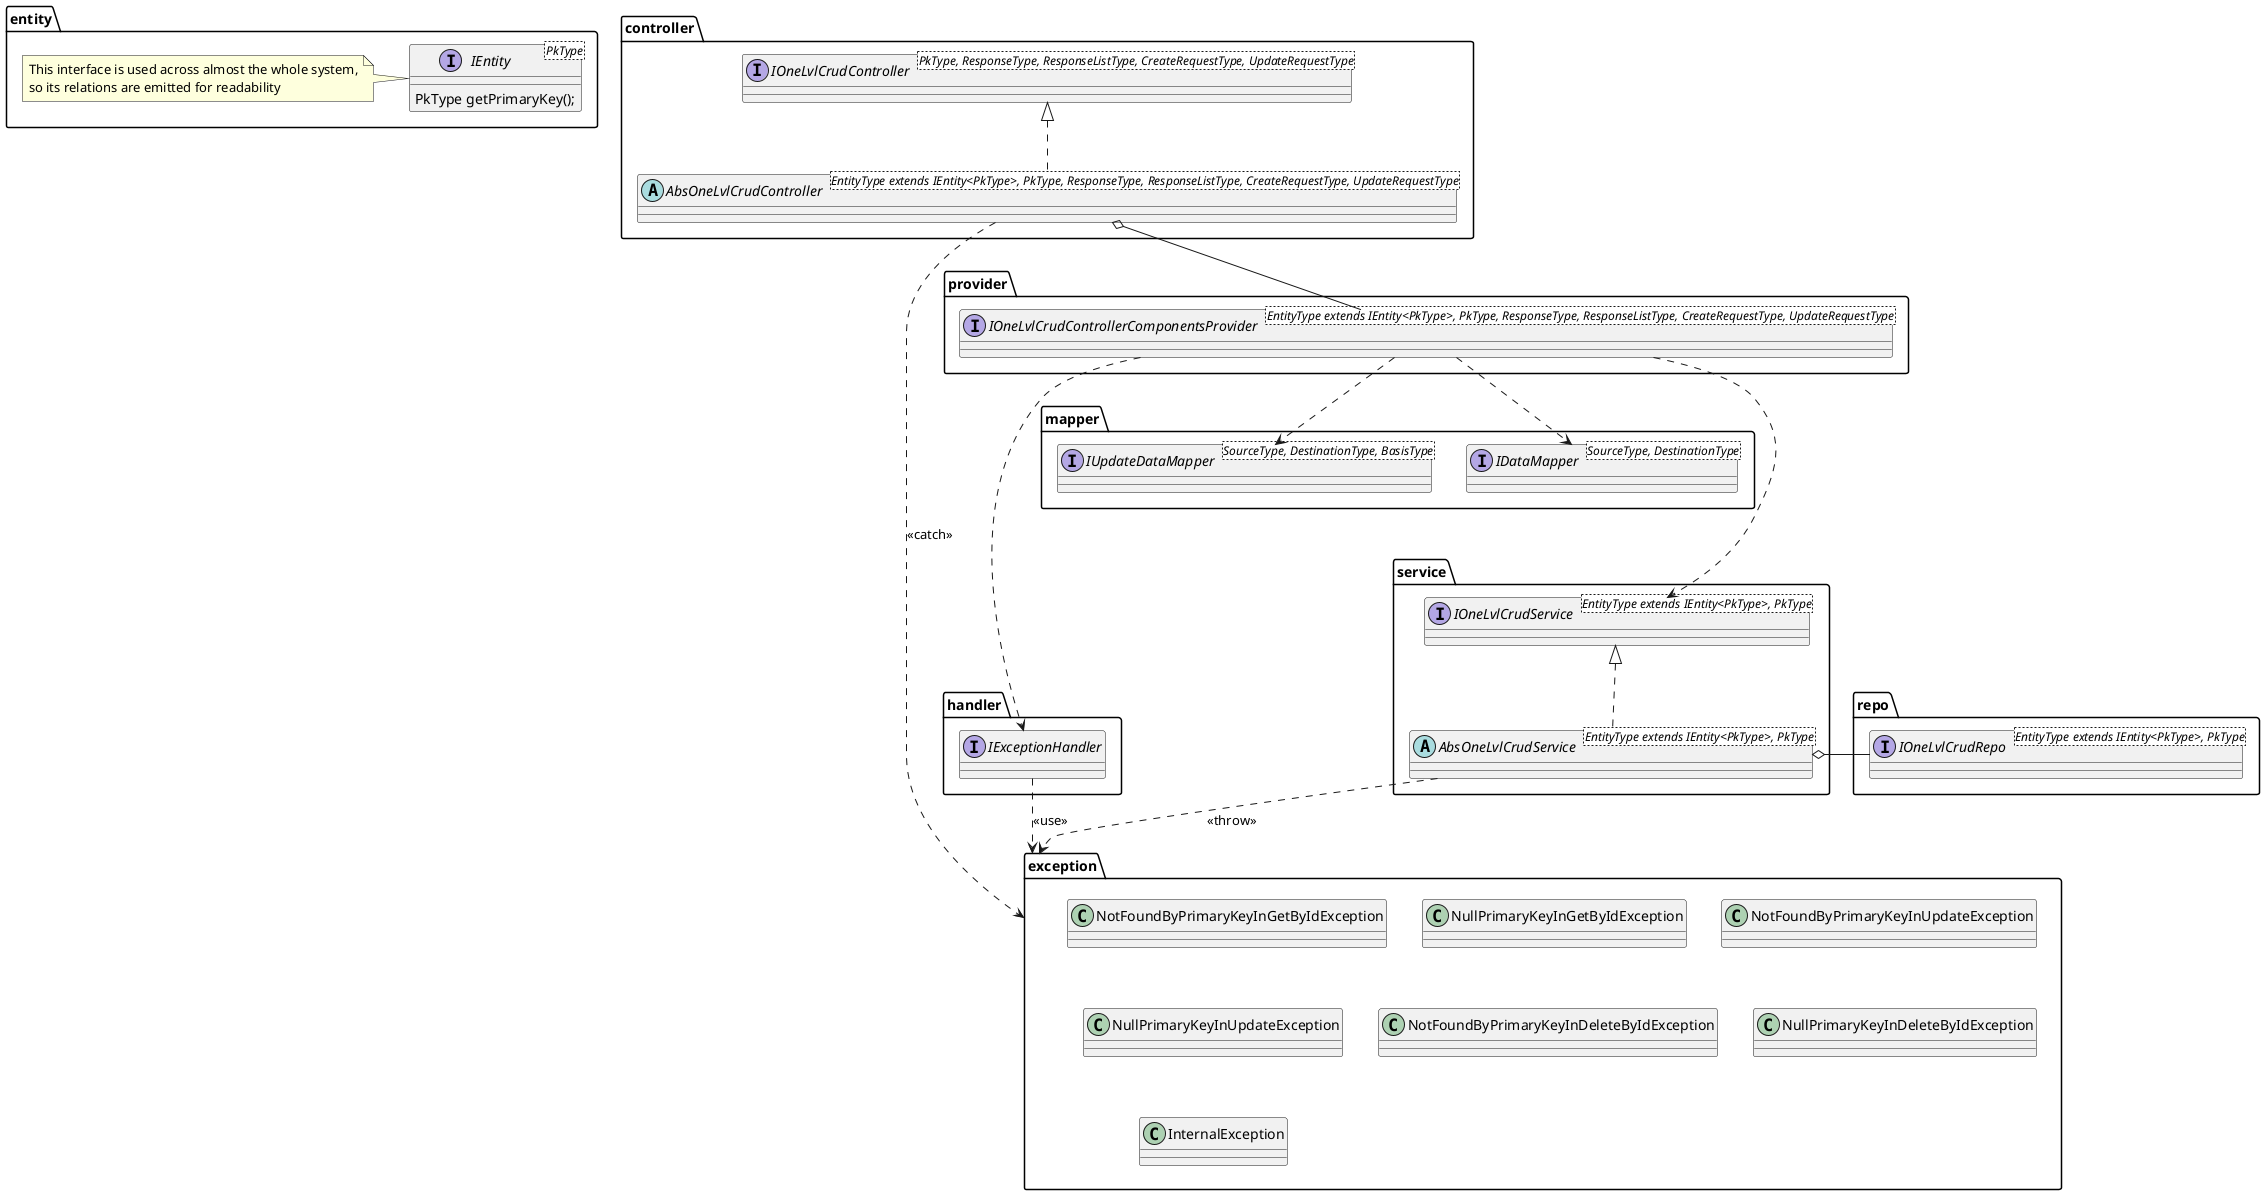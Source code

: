 @startuml
package exception <<Folder>> {
    class NotFoundByPrimaryKeyInGetByIdException
    class NullPrimaryKeyInGetByIdException
    class NotFoundByPrimaryKeyInUpdateException
    class NullPrimaryKeyInUpdateException
    class NotFoundByPrimaryKeyInDeleteByIdException
    class NullPrimaryKeyInDeleteByIdException
    class InternalException
}

package entity <<Folder>> {
    ' Interface that has to be implemented by entities
    ' It has the method for retrieving a primary key of an entity
    interface IEntity<PkType> {
        PkType getPrimaryKey();
    }
    note left of IEntity
        This interface is used across almost the whole system,
        so its relations are emitted for readability
    end note
}

package mapper <<Folder>> {
    ' Interfaces for mapping data (Entity -> Response, Request -> Entity, etc.)
    interface IDataMapper<SourceType, DestinationType>

    ' This interface basically used for mapping an update request to an entity
    interface IUpdateDataMapper<SourceType, DestinationType, BasisType>
}

package repo <<Folder>> {
    ' Interface that has to be implemented by repositories to be able to use in OneLvlCrudService
    interface IOneLvlCrudRepo<EntityType extends IEntity<PkType>, PkType>
}

package handler <<Folder>> {
    ' Clients implement this interface to handle errors appearing in controllers
    interface IExceptionHandler

    IExceptionHandler ..> exception : <<use>>
}

package service <<Folder>> {
    ' Interface for one level crud services
    interface IOneLvlCrudService<EntityType extends IEntity<PkType>, PkType>

    ' Abstract service implementing a logic of one level crud service
    abstract AbsOneLvlCrudService<EntityType extends IEntity<PkType>, PkType> implements IOneLvlCrudService

    AbsOneLvlCrudService o- IOneLvlCrudRepo
    AbsOneLvlCrudService ..> exception : <<throw>>
}

package provider <<Folder>> {
    ' Provides components used by controllers
    interface IOneLvlCrudControllerComponentsProvider<EntityType extends IEntity<PkType>, PkType, ResponseType, ResponseListType, CreateRequestType, UpdateRequestType>

    IOneLvlCrudControllerComponentsProvider ..> IDataMapper
    IOneLvlCrudControllerComponentsProvider ..> IUpdateDataMapper
    IOneLvlCrudControllerComponentsProvider ..> IOneLvlCrudService
    IOneLvlCrudControllerComponentsProvider ....> IExceptionHandler
}

package controller <<Folder>> {
    ' Interface for one level CRUD REST Controllers
    interface IOneLvlCrudController<PkType, ResponseType, ResponseListType, CreateRequestType, UpdateRequestType>

    ' Abstract controller implementing logic of one level CRUD REST controller
    abstract AbsOneLvlCrudController<EntityType extends IEntity<PkType>, PkType, ResponseType, ResponseListType, CreateRequestType, UpdateRequestType> implements IOneLvlCrudController

    AbsOneLvlCrudController o-- IOneLvlCrudControllerComponentsProvider
    AbsOneLvlCrudController ..> exception : <<catch>>
}

@enduml